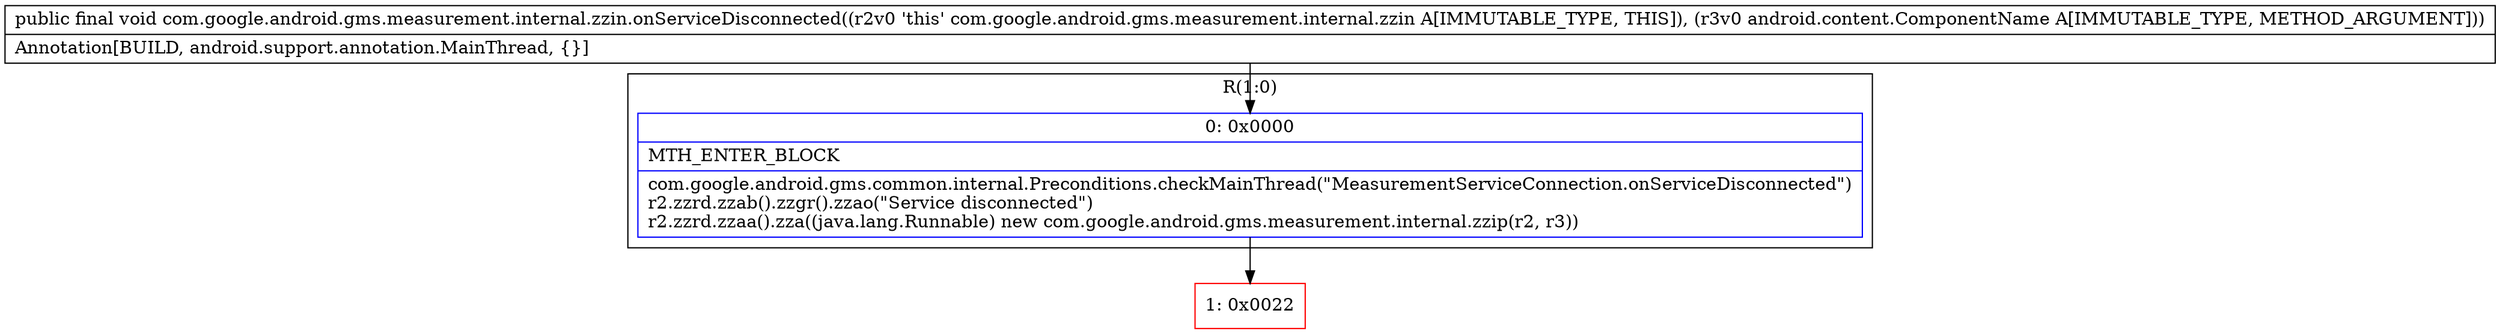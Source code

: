 digraph "CFG forcom.google.android.gms.measurement.internal.zzin.onServiceDisconnected(Landroid\/content\/ComponentName;)V" {
subgraph cluster_Region_1720709328 {
label = "R(1:0)";
node [shape=record,color=blue];
Node_0 [shape=record,label="{0\:\ 0x0000|MTH_ENTER_BLOCK\l|com.google.android.gms.common.internal.Preconditions.checkMainThread(\"MeasurementServiceConnection.onServiceDisconnected\")\lr2.zzrd.zzab().zzgr().zzao(\"Service disconnected\")\lr2.zzrd.zzaa().zza((java.lang.Runnable) new com.google.android.gms.measurement.internal.zzip(r2, r3))\l}"];
}
Node_1 [shape=record,color=red,label="{1\:\ 0x0022}"];
MethodNode[shape=record,label="{public final void com.google.android.gms.measurement.internal.zzin.onServiceDisconnected((r2v0 'this' com.google.android.gms.measurement.internal.zzin A[IMMUTABLE_TYPE, THIS]), (r3v0 android.content.ComponentName A[IMMUTABLE_TYPE, METHOD_ARGUMENT]))  | Annotation[BUILD, android.support.annotation.MainThread, \{\}]\l}"];
MethodNode -> Node_0;
Node_0 -> Node_1;
}

